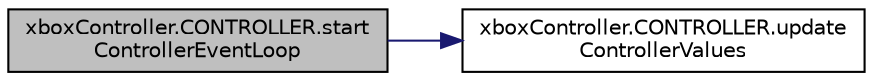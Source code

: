 digraph "xboxController.CONTROLLER.startControllerEventLoop"
{
 // LATEX_PDF_SIZE
  edge [fontname="Helvetica",fontsize="10",labelfontname="Helvetica",labelfontsize="10"];
  node [fontname="Helvetica",fontsize="10",shape=record];
  rankdir="LR";
  Node1 [label="xboxController.CONTROLLER.start\lControllerEventLoop",height=0.2,width=0.4,color="black", fillcolor="grey75", style="filled", fontcolor="black",tooltip=" "];
  Node1 -> Node2 [color="midnightblue",fontsize="10",style="solid",fontname="Helvetica"];
  Node2 [label="xboxController.CONTROLLER.update\lControllerValues",height=0.2,width=0.4,color="black", fillcolor="white", style="filled",URL="$classxbox_controller_1_1_c_o_n_t_r_o_l_l_e_r.html#a86b109daa74c92d9c067721e6f96ff9d",tooltip=" "];
}
